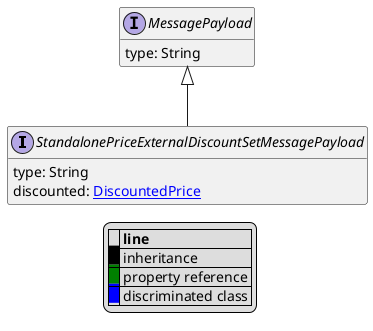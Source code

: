 @startuml

hide empty fields
hide empty methods
legend
|= |= line |
|<back:black>   </back>| inheritance |
|<back:green>   </back>| property reference |
|<back:blue>   </back>| discriminated class |
endlegend
interface StandalonePriceExternalDiscountSetMessagePayload [[StandalonePriceExternalDiscountSetMessagePayload.svg]] extends MessagePayload {
    type: String
    discounted: [[DiscountedPrice.svg DiscountedPrice]]
}
interface MessagePayload [[MessagePayload.svg]]  {
    type: String
}





@enduml
